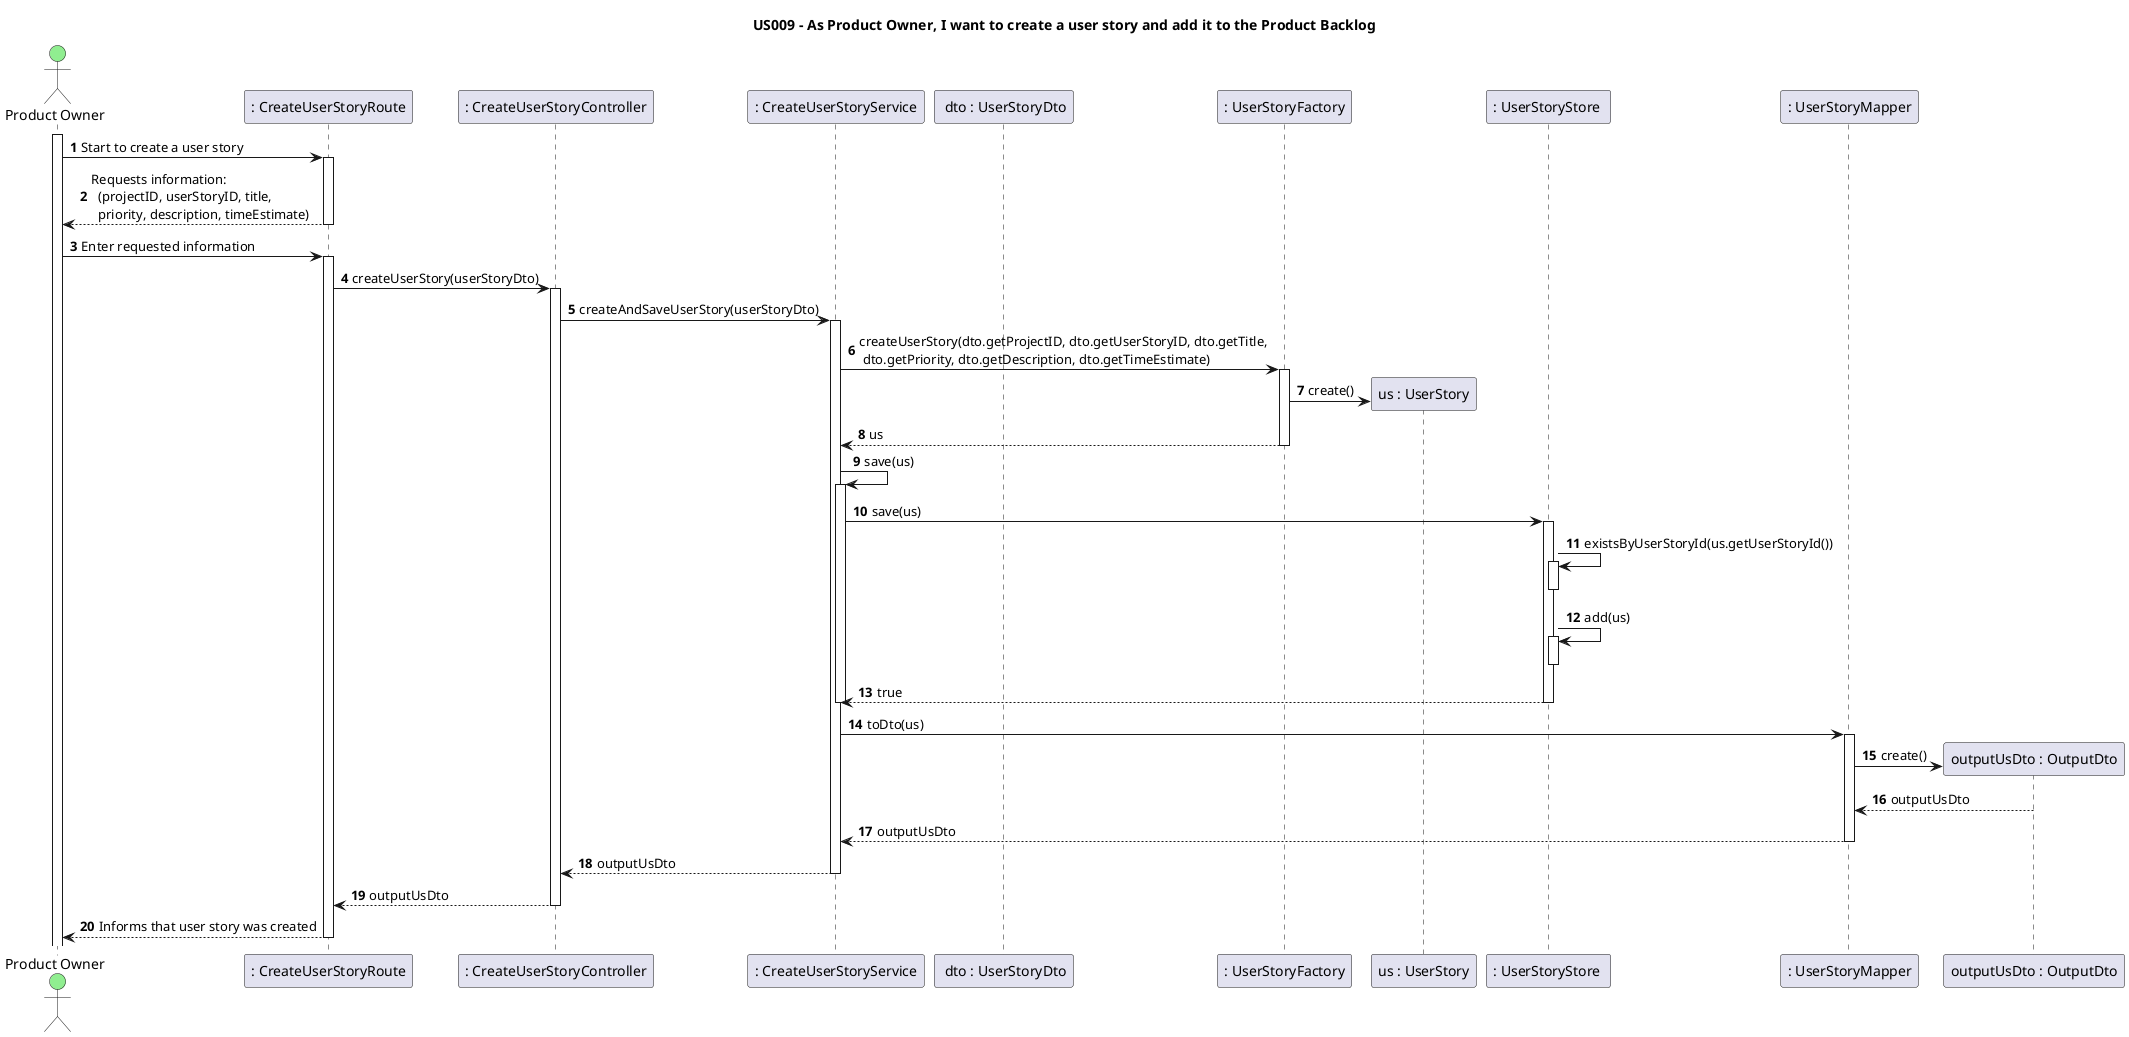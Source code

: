 @startuml
'https://plantuml.com/sequence-diagram

title US009 - As Product Owner, I want to create a user story and add it to the Product Backlog

autoactivate on
autonumber

actor "Product Owner" as User #lightgreen
participant ": CreateUserStoryRoute" as System
participant ": CreateUserStoryController" as Ctrl
participant ": CreateUserStoryService" as appService
participant " dto : UserStoryDto" as usDto
participant ": UserStoryFactory" as factory
participant "us : UserStory" as us
participant ": UserStoryStore " as usStore
participant ": UserStoryMapper" as usMapper
participant "outputUsDto : OutputDto" as outDto


activate User


User -> System: Start to create a user story
System --> User : Requests information: \n  (projectID, userStoryID, title, \n  priority, description, timeEstimate)
User -> System: Enter requested information
System -> Ctrl: createUserStory(userStoryDto)
Ctrl -> appService: createAndSaveUserStory(userStoryDto)
appService -> factory:  createUserStory(dto.getProjectID, dto.getUserStoryID, dto.getTitle,\n dto.getPriority, dto.getDescription, dto.getTimeEstimate)
factory -> us **: create()
factory --> appService: us
appService -> appService: save(us)

appService-> usStore: save(us)
usStore-> usStore: existsByUserStoryId(us.getUserStoryId())
deactivate
usStore-> usStore: add(us)
deactivate
usStore --> appService : true
deactivate
appService-> usMapper : toDto(us)
usMapper-> outDto **:create()
outDto-->usMapper: outputUsDto
usMapper --> appService: outputUsDto
appService --> Ctrl: outputUsDto
Ctrl --> System: outputUsDto
System--> User: Informs that user story was created

@enduml

